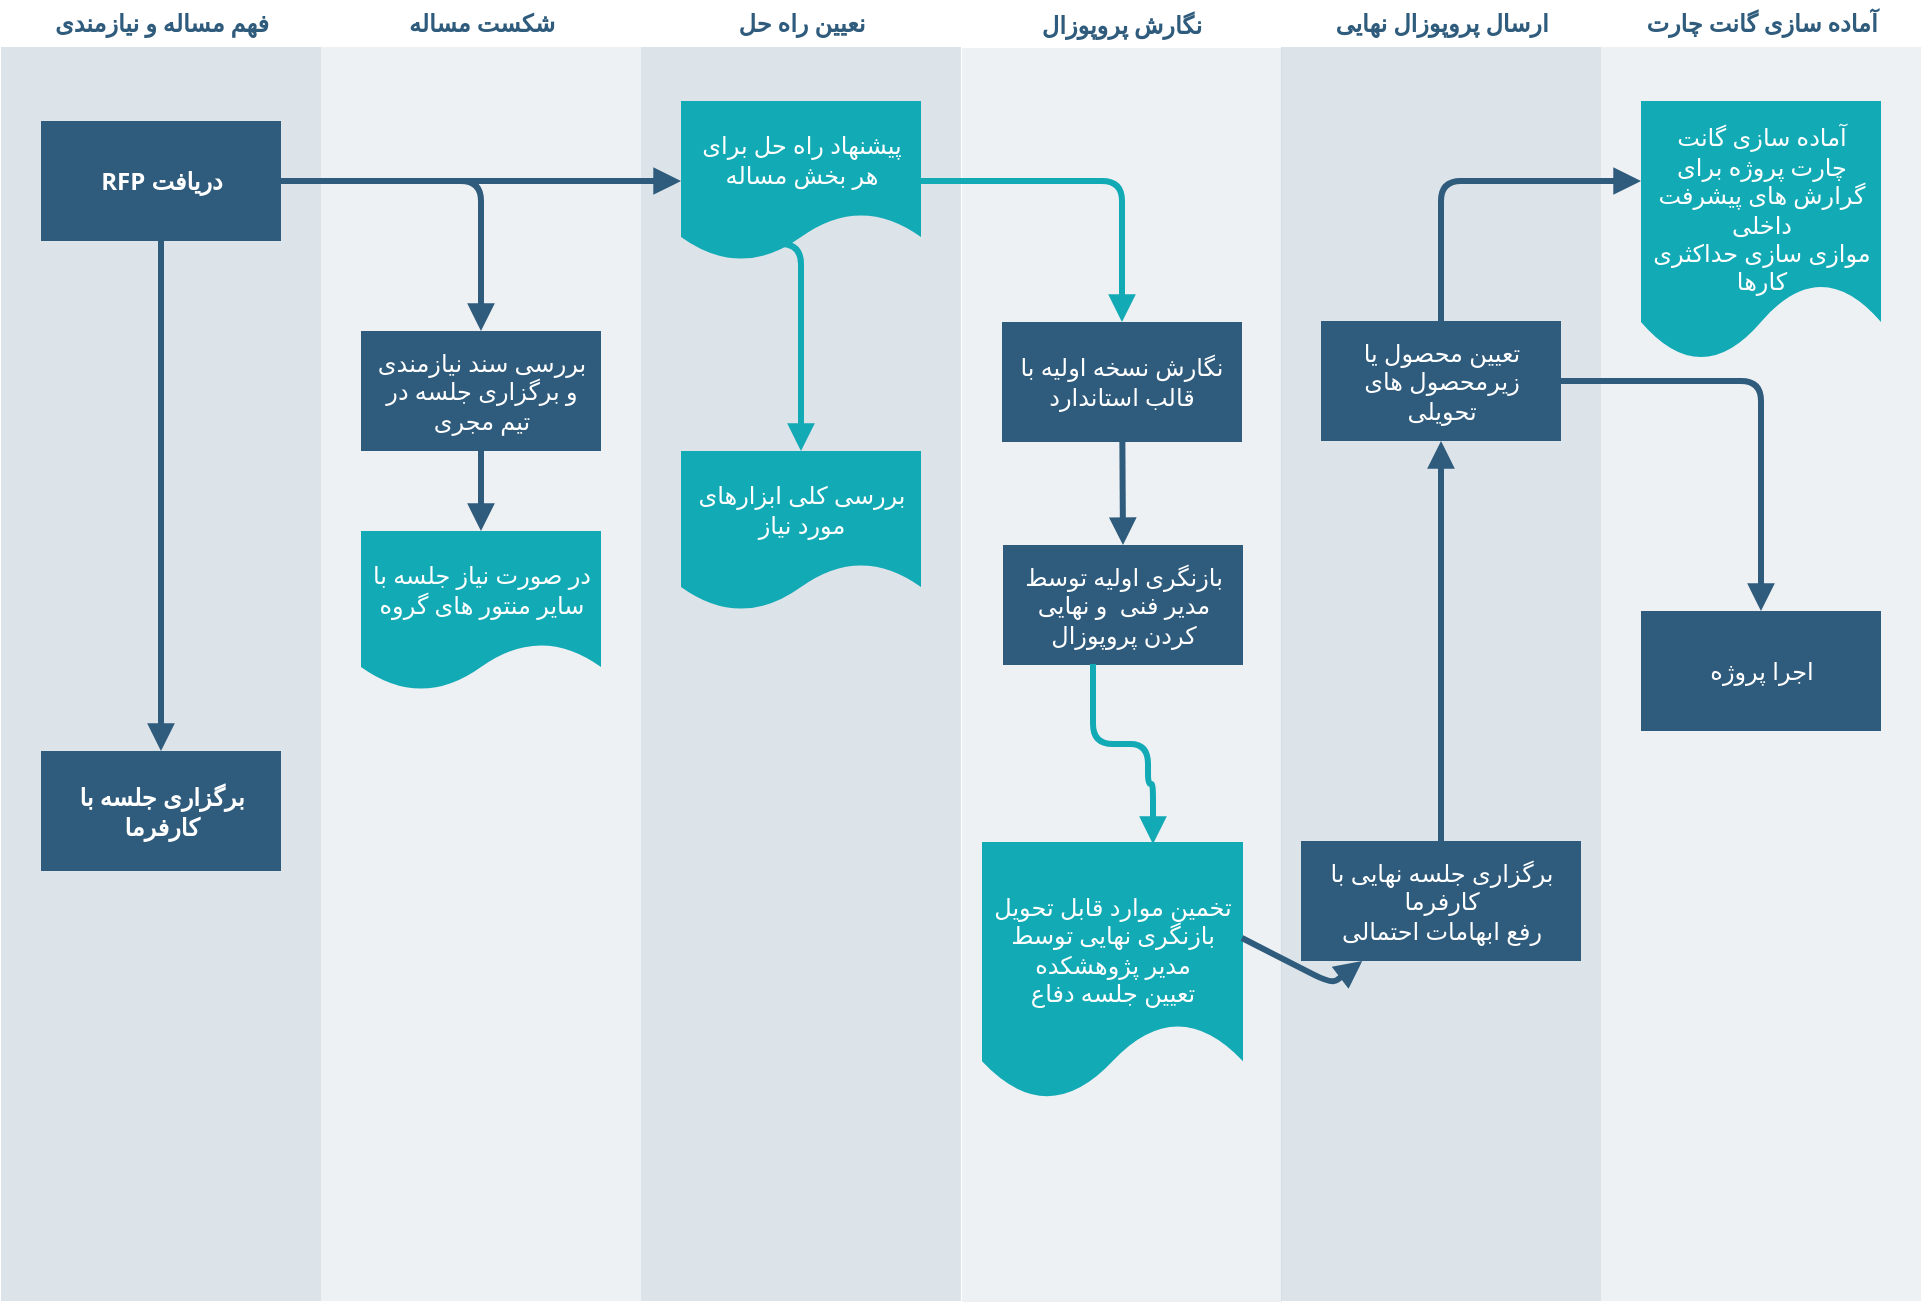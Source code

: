 <mxfile version="21.1.5" type="device">
  <diagram id="07fea595-8f29-1299-0266-81d95cde20df" name="Page-1">
    <mxGraphModel dx="1362" dy="736" grid="1" gridSize="10" guides="1" tooltips="1" connect="1" arrows="1" fold="1" page="1" pageScale="1" pageWidth="1169" pageHeight="827" background="#ffffff" math="0" shadow="0">
      <root>
        <mxCell id="0" />
        <mxCell id="1" parent="0" />
        <mxCell id="170" value="فهم مساله و نیازمندی" style="swimlane;whiteSpace=wrap;fillColor=none;swimlaneFillColor=#BAC8D3;fontColor=#2F5B7C;fontFamily=Tahoma;html=1;strokeColor=none;opacity=50;" parent="1" vertex="1">
          <mxGeometry x="24.5" y="88.5" width="160" height="650" as="geometry">
            <mxRectangle x="20" y="20" width="80" height="23" as="alternateBounds" />
          </mxGeometry>
        </mxCell>
        <mxCell id="171" value="RFP دریافت" style="whiteSpace=wrap;shadow=0;fontColor=#FFFFFF;fontFamily=sans;fontStyle=1;html=1;fontSize=12;plain-purple;strokeColor=none;fillColor=#2f5b7c;gradientColor=none;spacing=6;verticalAlign=middle;fontSource=http%3A%2F%2Fmincdn.ir%2Ffont%2FIranSans%2FIRANSansWeb.woff;" parent="170" vertex="1">
          <mxGeometry x="20" y="60" width="120" height="60" as="geometry" />
        </mxCell>
        <mxCell id="172" value="&lt;font data-font-src=&quot;https://fonts.cdnfonts.com/css/iranian-sans&quot; face=&quot;sans&quot;&gt;برگزاری جلسه با کارفرما&lt;/font&gt;" style="whiteSpace=wrap;strokeColor=none;fillColor=#2f5b7c;shadow=0;fontColor=#FFFFFF;fontFamily=Helvetica;fontStyle=1;html=1;fontSize=12;spacing=6;verticalAlign=middle;" parent="170" vertex="1">
          <mxGeometry x="20" y="375" width="120" height="60" as="geometry" />
        </mxCell>
        <mxCell id="175" value="" style="edgeStyle=segmentEdgeStyle;strokeColor=#2F5B7C;strokeWidth=3;html=1;endArrow=block;endFill=1;" parent="170" source="171" target="172" edge="1">
          <mxGeometry width="100" height="100" relative="1" as="geometry">
            <mxPoint x="160" y="110" as="sourcePoint" />
            <mxPoint x="260" y="185" as="targetPoint" />
          </mxGeometry>
        </mxCell>
        <mxCell id="176" value="آماده سازی گانت چارت" style="swimlane;whiteSpace=wrap;fillColor=none;swimlaneFillColor=#BAC8D3;fontColor=#2F5B7C;fontFamily=Tahoma;html=1;strokeColor=none;opacity=25;" parent="1" vertex="1">
          <mxGeometry x="824.5" y="88.5" width="160" height="650" as="geometry">
            <mxRectangle x="20" y="20" width="80" height="23" as="alternateBounds" />
          </mxGeometry>
        </mxCell>
        <mxCell id="177" value="آماده سازی گانت چارت پروژه برای گرارش های پیشرفت داخلی&lt;br&gt;موازی سازی حداکثری کارها" style="shape=document;whiteSpace=wrap;verticalAlign=middle;strokeColor=none;fillColor=#12aab5;shadow=0;fontColor=#FFFFFF;fontFamily=sans;fontStyle=0;html=1;fontSize=12;spacing=6;spacingBottom=22;fontSource=http%3A%2F%2Fmincdn.ir%2Ffont%2FIranSans%2FIRANSansWeb.woff;" parent="176" vertex="1">
          <mxGeometry x="20" y="50" width="120" height="130" as="geometry" />
        </mxCell>
        <mxCell id="179" value="اجرا پروژه" style="whiteSpace=wrap;strokeColor=none;fillColor=#2f5b7c;shadow=0;fontColor=#FFFFFF;fontFamily=sans;fontStyle=0;html=1;fontSize=12;spacing=6;verticalAlign=middle;fontSource=http%3A%2F%2Fmincdn.ir%2Ffont%2FIranSans%2FIRANSansWeb.woff;" parent="176" vertex="1">
          <mxGeometry x="20" y="305" width="120" height="60" as="geometry" />
        </mxCell>
        <mxCell id="180" value="ارسال پروپوزال نهایی " style="swimlane;whiteSpace=wrap;fillColor=none;swimlaneFillColor=#BAC8D3;fontColor=#2F5B7C;fontFamily=Tahoma;html=1;strokeColor=none;opacity=50;" parent="1" vertex="1">
          <mxGeometry x="664.5" y="88.5" width="160" height="650" as="geometry">
            <mxRectangle x="20" y="20" width="80" height="23" as="alternateBounds" />
          </mxGeometry>
        </mxCell>
        <mxCell id="181" value="تعیین محصول یا زیرمحصول های تحویلی" style="whiteSpace=wrap;fillColor=#2f5b7c;strokeColor=none;shadow=0;fontColor=#FFFFFF;fontFamily=sans;fontStyle=0;html=1;fontSize=12;spacing=6;verticalAlign=middle;fontSource=http%3A%2F%2Fmincdn.ir%2Ffont%2FIranSans%2FIRANSansWeb.woff;" parent="180" vertex="1">
          <mxGeometry x="20" y="160" width="120" height="60" as="geometry" />
        </mxCell>
        <mxCell id="182" value="برگزاری جلسه نهایی با کارفرما&lt;br&gt;رفع ابهامات احتمالی" style="whiteSpace=wrap;strokeColor=none;fillColor=#2f5b7c;shadow=0;fontColor=#FFFFFF;fontFamily=sans;fontStyle=0;html=1;fontSize=12;spacing=6;verticalAlign=middle;fontSource=http%3A%2F%2Fmincdn.ir%2Ffont%2FIranSans%2FIRANSansWeb.woff;" parent="180" vertex="1">
          <mxGeometry x="10" y="420" width="140" height="60" as="geometry" />
        </mxCell>
        <mxCell id="215" value="" style="edgeStyle=segmentEdgeStyle;strokeColor=#2F5B7C;strokeWidth=3;html=1;endArrow=block;endFill=1;entryX=0.5;entryY=1;entryDx=0;entryDy=0;" parent="180" source="182" target="181" edge="1">
          <mxGeometry x="140" y="450" width="100" height="100" as="geometry">
            <mxPoint x="220" y="490" as="sourcePoint" />
            <mxPoint x="240" y="530" as="targetPoint" />
          </mxGeometry>
        </mxCell>
        <mxCell id="183" value="شکست مساله" style="swimlane;whiteSpace=wrap;fillColor=none;swimlaneFillColor=#BAC8D3;fontColor=#2F5B7C;fontFamily=Tahoma;html=1;strokeColor=none;opacity=25;" parent="1" vertex="1">
          <mxGeometry x="184.5" y="88.5" width="160" height="650" as="geometry">
            <mxRectangle x="20" y="20" width="80" height="23" as="alternateBounds" />
          </mxGeometry>
        </mxCell>
        <mxCell id="184" value="بررسی سند نیازمندی و برگزاری جلسه در تیم مجری" style="whiteSpace=wrap;shadow=0;fontColor=#FFFFFF;fontFamily=sans;fontStyle=0;html=1;fontSize=12;plain-purple;strokeColor=none;fillColor=#2f5b7c;gradientColor=none;spacing=6;verticalAlign=middle;fontSource=http%3A%2F%2Fmincdn.ir%2Ffont%2FIranSans%2FIRANSansWeb.woff;" parent="183" vertex="1">
          <mxGeometry x="20" y="165" width="120" height="60" as="geometry" />
        </mxCell>
        <mxCell id="185" value="در صورت نیاز جلسه با سایر منتور های گروه" style="shape=document;whiteSpace=wrap;verticalAlign=middle;strokeColor=none;fillColor=#12aab5;shadow=0;fontColor=#FFFFFF;fontFamily=sans;fontStyle=0;html=1;fontSize=12;spacing=6;spacingBottom=22;fontSource=http%3A%2F%2Fmincdn.ir%2Ffont%2FIranSans%2FIRANSansWeb.woff;" parent="183" vertex="1">
          <mxGeometry x="20" y="265" width="120" height="80" as="geometry" />
        </mxCell>
        <mxCell id="186" value="" style="edgeStyle=segmentEdgeStyle;strokeColor=#2F5B7C;strokeWidth=3;html=1;endArrow=block;endFill=1;" parent="183" source="184" target="185" edge="1">
          <mxGeometry width="100" height="100" relative="1" as="geometry">
            <mxPoint x="-10" y="100" as="sourcePoint" />
            <mxPoint x="90" y="175" as="targetPoint" />
          </mxGeometry>
        </mxCell>
        <mxCell id="187" value="نعیین راه حل" style="swimlane;whiteSpace=wrap;fillColor=none;swimlaneFillColor=#BAC8D3;fontColor=#2F5B7C;fontFamily=Tahoma;html=1;strokeColor=none;opacity=50;" parent="1" vertex="1">
          <mxGeometry x="344.5" y="88.5" width="160" height="650" as="geometry">
            <mxRectangle x="20" y="20" width="80" height="23" as="alternateBounds" />
          </mxGeometry>
        </mxCell>
        <mxCell id="188" value="پیشنهاد راه حل برای هر بخش مساله" style="shape=document;whiteSpace=wrap;verticalAlign=middle;strokeColor=none;fillColor=#12aab5;shadow=0;fontColor=#FFFFFF;fontFamily=sans;fontStyle=0;html=1;fontSize=12;spacing=6;spacingBottom=22;fontSource=http%3A%2F%2Fmincdn.ir%2Ffont%2FIranSans%2FIRANSansWeb.woff;" parent="187" vertex="1">
          <mxGeometry x="20" y="50" width="120" height="80" as="geometry" />
        </mxCell>
        <mxCell id="189" value="&lt;div&gt;بررسی کلی ابزارهای مورد نیاز&lt;/div&gt;" style="shape=document;whiteSpace=wrap;verticalAlign=middle;strokeColor=none;fillColor=#12aab5;shadow=0;fontColor=#FFFFFF;fontFamily=sans;fontStyle=0;html=1;fontSize=12;spacing=6;spacingBottom=22;fontSource=http%3A%2F%2Fmincdn.ir%2Ffont%2FIranSans%2FIRANSansWeb.woff;" parent="187" vertex="1">
          <mxGeometry x="20" y="225" width="120" height="80" as="geometry" />
        </mxCell>
        <mxCell id="H1kqQAtTtSO3O4LjnAY1-219" value="" style="edgeStyle=segmentEdgeStyle;strokeColor=#12AAB5;strokeWidth=3;html=1;endArrow=block;endFill=1;entryX=0.5;entryY=0;entryDx=0;entryDy=0;" edge="1" parent="187" target="189">
          <mxGeometry x="55" y="121" width="100" height="100" as="geometry">
            <mxPoint x="55.5" y="121.5" as="sourcePoint" />
            <mxPoint x="155.5" y="191.5" as="targetPoint" />
          </mxGeometry>
        </mxCell>
        <mxCell id="193" value="نگارش پروپوزال" style="swimlane;whiteSpace=wrap;fillColor=none;swimlaneFillColor=#BAC8D3;fontColor=#2F5B7C;fontFamily=Tahoma;html=1;strokeColor=none;opacity=25;startSize=23;" parent="1" vertex="1">
          <mxGeometry x="505" y="89" width="160" height="650" as="geometry">
            <mxRectangle x="20" y="20" width="80" height="23" as="alternateBounds" />
          </mxGeometry>
        </mxCell>
        <mxCell id="194" value="نگارش نسخه اولیه با قالب استاندارد" style="whiteSpace=wrap;strokeColor=none;fillColor=#2f5b7c;shadow=0;fontColor=#FFFFFF;fontFamily=sans;fontStyle=0;html=1;fontSize=12;spacing=6;verticalAlign=middle;fontSource=http%3A%2F%2Fmincdn.ir%2Ffont%2FIranSans%2FIRANSansWeb.woff;" parent="193" vertex="1">
          <mxGeometry x="20" y="160" width="120" height="60" as="geometry" />
        </mxCell>
        <mxCell id="195" value="&lt;div&gt;بازنگری اولیه توسط مدیر فنی&amp;nbsp; و نهایی کردن پروپوزال&lt;/div&gt;" style="whiteSpace=wrap;strokeColor=none;fillColor=#2f5b7c;shadow=0;fontColor=#FFFFFF;fontFamily=sans;fontStyle=0;html=1;fontSize=12;spacing=6;verticalAlign=middle;fontSource=http%3A%2F%2Fmincdn.ir%2Ffont%2FIranSans%2FIRANSansWeb.woff;" parent="193" vertex="1">
          <mxGeometry x="20.5" y="271.5" width="120" height="60" as="geometry" />
        </mxCell>
        <mxCell id="H1kqQAtTtSO3O4LjnAY1-221" value="" style="edgeStyle=none;strokeColor=#2F5B7C;strokeWidth=3;html=1;endArrow=block;endFill=1;entryX=0.5;entryY=0;entryDx=0;entryDy=0;" edge="1" parent="193" source="194" target="195">
          <mxGeometry x="150" y="200" width="100" height="100" as="geometry">
            <mxPoint x="150.5" y="200.5" as="sourcePoint" />
            <mxPoint x="190.5" y="200.5" as="targetPoint" />
          </mxGeometry>
        </mxCell>
        <mxCell id="H1kqQAtTtSO3O4LjnAY1-222" value="&lt;div&gt;تخمین موارد قابل تحویل &lt;br&gt;بازنگری نهایی توسط مدیر پژوهشکده&lt;br&gt;تعیین جلسه دفاع&lt;br&gt;&lt;/div&gt;" style="shape=document;whiteSpace=wrap;verticalAlign=middle;strokeColor=none;fillColor=#12aab5;shadow=0;fontColor=#FFFFFF;fontFamily=sans;fontStyle=0;html=1;fontSize=12;spacing=6;spacingBottom=22;fontSource=http%3A%2F%2Fmincdn.ir%2Ffont%2FIranSans%2FIRANSansWeb.woff;" vertex="1" parent="193">
          <mxGeometry x="10" y="420" width="130.5" height="129" as="geometry" />
        </mxCell>
        <mxCell id="H1kqQAtTtSO3O4LjnAY1-223" value="" style="edgeStyle=segmentEdgeStyle;strokeColor=#12AAB5;strokeWidth=3;html=1;endArrow=block;endFill=1;" edge="1" parent="193">
          <mxGeometry x="-276.78" y="252" width="100" height="100" as="geometry">
            <mxPoint x="65.5" y="331" as="sourcePoint" />
            <mxPoint x="95.5" y="421" as="targetPoint" />
            <Array as="points">
              <mxPoint x="66" y="371" />
              <mxPoint x="93" y="371" />
              <mxPoint x="93" y="391" />
              <mxPoint x="96" y="391" />
            </Array>
          </mxGeometry>
        </mxCell>
        <mxCell id="202" value="" style="edgeStyle=segmentEdgeStyle;strokeColor=#2F5B7C;strokeWidth=3;html=1;endArrow=block;endFill=1;" parent="1" source="171" target="184" edge="1">
          <mxGeometry x="164.5" y="178.5" width="100" height="100" as="geometry">
            <mxPoint x="224.5" y="248.5" as="sourcePoint" />
            <mxPoint x="324.5" y="148.5" as="targetPoint" />
          </mxGeometry>
        </mxCell>
        <mxCell id="204" value="" style="edgeStyle=segmentEdgeStyle;strokeColor=#2F5B7C;strokeWidth=3;html=1;endArrow=block;endFill=1;" parent="1" source="171" target="188" edge="1">
          <mxGeometry x="164.5" y="178.5" width="100" height="100" as="geometry">
            <mxPoint x="174.5" y="188.5" as="sourcePoint" />
            <mxPoint x="274.5" y="263.5" as="targetPoint" />
          </mxGeometry>
        </mxCell>
        <mxCell id="208" value="" style="edgeStyle=segmentEdgeStyle;strokeColor=#12AAB5;strokeWidth=3;html=1;endArrow=block;endFill=1;" parent="1" source="188" target="194" edge="1">
          <mxGeometry x="484.5" y="178.5" width="100" height="100" as="geometry">
            <mxPoint x="444.5" y="248.5" as="sourcePoint" />
            <mxPoint x="544.5" y="148.5" as="targetPoint" />
          </mxGeometry>
        </mxCell>
        <mxCell id="213" value="" style="edgeStyle=segmentEdgeStyle;strokeColor=#2F5B7C;strokeWidth=3;html=1;endArrow=block;endFill=1;" parent="1" source="181" target="177" edge="1">
          <mxGeometry x="744.5" y="178.5" width="100" height="100" as="geometry">
            <mxPoint x="864.5" y="378.5" as="sourcePoint" />
            <mxPoint x="964.5" y="278.5" as="targetPoint" />
            <Array as="points">
              <mxPoint x="744.5" y="178.5" />
            </Array>
          </mxGeometry>
        </mxCell>
        <mxCell id="214" value="" style="edgeStyle=segmentEdgeStyle;strokeColor=#2F5B7C;strokeWidth=3;html=1;endArrow=block;endFill=1;" parent="1" source="181" target="179" edge="1">
          <mxGeometry x="804.5" y="278.5" width="100" height="100" as="geometry">
            <mxPoint x="854.5" y="388.5" as="sourcePoint" />
            <mxPoint x="954.5" y="288.5" as="targetPoint" />
          </mxGeometry>
        </mxCell>
        <mxCell id="H1kqQAtTtSO3O4LjnAY1-224" value="" style="edgeStyle=none;strokeColor=#2F5B7C;strokeWidth=3;html=1;endArrow=block;endFill=1;exitX=0.996;exitY=0.372;exitDx=0;exitDy=0;exitPerimeter=0;" edge="1" parent="1" source="H1kqQAtTtSO3O4LjnAY1-222" target="182">
          <mxGeometry x="265" y="481" width="100" height="100" as="geometry">
            <mxPoint x="700" y="590" as="sourcePoint" />
            <mxPoint x="740" y="600" as="targetPoint" />
            <Array as="points">
              <mxPoint x="690" y="580" />
            </Array>
          </mxGeometry>
        </mxCell>
      </root>
    </mxGraphModel>
  </diagram>
</mxfile>

